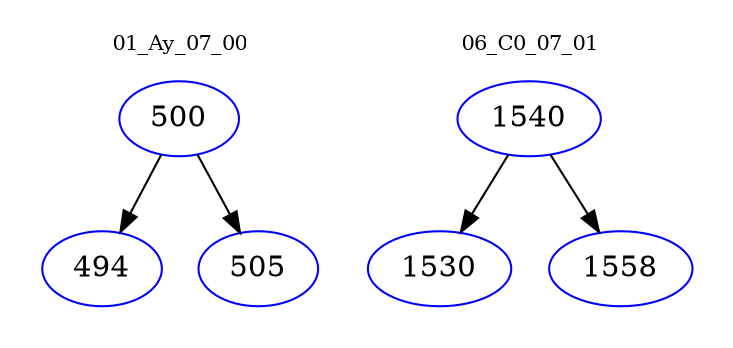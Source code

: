digraph{
subgraph cluster_0 {
color = white
label = "01_Ay_07_00";
fontsize=10;
T0_500 [label="500", color="blue"]
T0_500 -> T0_494 [color="black"]
T0_494 [label="494", color="blue"]
T0_500 -> T0_505 [color="black"]
T0_505 [label="505", color="blue"]
}
subgraph cluster_1 {
color = white
label = "06_C0_07_01";
fontsize=10;
T1_1540 [label="1540", color="blue"]
T1_1540 -> T1_1530 [color="black"]
T1_1530 [label="1530", color="blue"]
T1_1540 -> T1_1558 [color="black"]
T1_1558 [label="1558", color="blue"]
}
}
